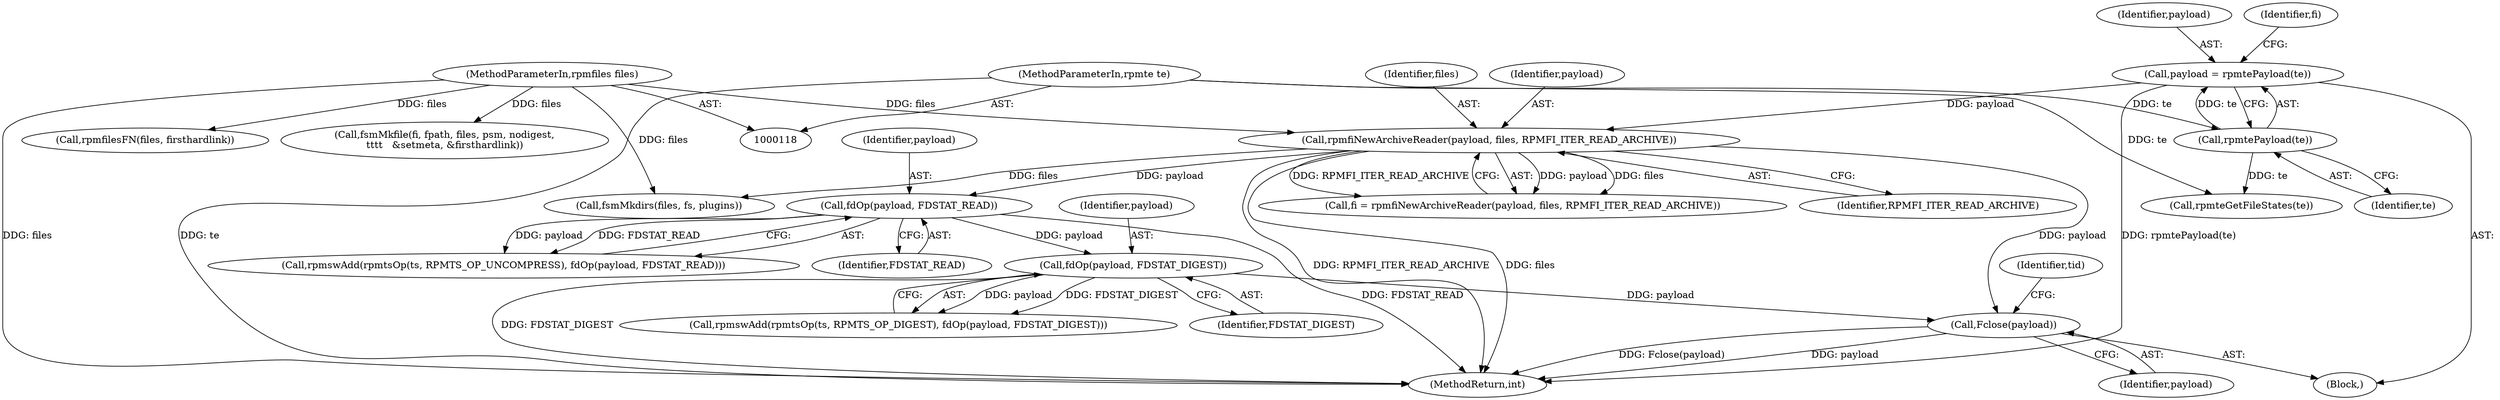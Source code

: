 digraph "0_rpm_404ef011c300207cdb1e531670384564aae04bdc_1@API" {
"1000609" [label="(Call,Fclose(payload))"];
"1000601" [label="(Call,fdOp(payload, FDSTAT_DIGEST))"];
"1000594" [label="(Call,fdOp(payload, FDSTAT_READ))"];
"1000133" [label="(Call,rpmfiNewArchiveReader(payload, files, RPMFI_ITER_READ_ARCHIVE))"];
"1000126" [label="(Call,payload = rpmtePayload(te))"];
"1000128" [label="(Call,rpmtePayload(te))"];
"1000120" [label="(MethodParameterIn,rpmte te)"];
"1000121" [label="(MethodParameterIn,rpmfiles files)"];
"1000590" [label="(Call,rpmswAdd(rpmtsOp(ts, RPMTS_OP_UNCOMPRESS), fdOp(payload, FDSTAT_READ)))"];
"1000603" [label="(Identifier,FDSTAT_DIGEST)"];
"1000121" [label="(MethodParameterIn,rpmfiles files)"];
"1000500" [label="(Call,rpmfilesFN(files, firsthardlink))"];
"1000211" [label="(Call,fsmMkdirs(files, fs, plugins))"];
"1000124" [label="(Block,)"];
"1000609" [label="(Call,Fclose(payload))"];
"1000140" [label="(Call,rpmteGetFileStates(te))"];
"1000127" [label="(Identifier,payload)"];
"1000126" [label="(Call,payload = rpmtePayload(te))"];
"1000594" [label="(Call,fdOp(payload, FDSTAT_READ))"];
"1000128" [label="(Call,rpmtePayload(te))"];
"1000135" [label="(Identifier,files)"];
"1000601" [label="(Call,fdOp(payload, FDSTAT_DIGEST))"];
"1000602" [label="(Identifier,payload)"];
"1000136" [label="(Identifier,RPMFI_ITER_READ_ARCHIVE)"];
"1000120" [label="(MethodParameterIn,rpmte te)"];
"1000131" [label="(Call,fi = rpmfiNewArchiveReader(payload, files, RPMFI_ITER_READ_ARCHIVE))"];
"1000612" [label="(Identifier,tid)"];
"1000610" [label="(Identifier,payload)"];
"1000132" [label="(Identifier,fi)"];
"1000133" [label="(Call,rpmfiNewArchiveReader(payload, files, RPMFI_ITER_READ_ARCHIVE))"];
"1000617" [label="(MethodReturn,int)"];
"1000357" [label="(Call,fsmMkfile(fi, fpath, files, psm, nodigest,\n\t\t\t\t   &setmeta, &firsthardlink))"];
"1000596" [label="(Identifier,FDSTAT_READ)"];
"1000134" [label="(Identifier,payload)"];
"1000595" [label="(Identifier,payload)"];
"1000597" [label="(Call,rpmswAdd(rpmtsOp(ts, RPMTS_OP_DIGEST), fdOp(payload, FDSTAT_DIGEST)))"];
"1000129" [label="(Identifier,te)"];
"1000609" -> "1000124"  [label="AST: "];
"1000609" -> "1000610"  [label="CFG: "];
"1000610" -> "1000609"  [label="AST: "];
"1000612" -> "1000609"  [label="CFG: "];
"1000609" -> "1000617"  [label="DDG: payload"];
"1000609" -> "1000617"  [label="DDG: Fclose(payload)"];
"1000601" -> "1000609"  [label="DDG: payload"];
"1000133" -> "1000609"  [label="DDG: payload"];
"1000601" -> "1000597"  [label="AST: "];
"1000601" -> "1000603"  [label="CFG: "];
"1000602" -> "1000601"  [label="AST: "];
"1000603" -> "1000601"  [label="AST: "];
"1000597" -> "1000601"  [label="CFG: "];
"1000601" -> "1000617"  [label="DDG: FDSTAT_DIGEST"];
"1000601" -> "1000597"  [label="DDG: payload"];
"1000601" -> "1000597"  [label="DDG: FDSTAT_DIGEST"];
"1000594" -> "1000601"  [label="DDG: payload"];
"1000594" -> "1000590"  [label="AST: "];
"1000594" -> "1000596"  [label="CFG: "];
"1000595" -> "1000594"  [label="AST: "];
"1000596" -> "1000594"  [label="AST: "];
"1000590" -> "1000594"  [label="CFG: "];
"1000594" -> "1000617"  [label="DDG: FDSTAT_READ"];
"1000594" -> "1000590"  [label="DDG: payload"];
"1000594" -> "1000590"  [label="DDG: FDSTAT_READ"];
"1000133" -> "1000594"  [label="DDG: payload"];
"1000133" -> "1000131"  [label="AST: "];
"1000133" -> "1000136"  [label="CFG: "];
"1000134" -> "1000133"  [label="AST: "];
"1000135" -> "1000133"  [label="AST: "];
"1000136" -> "1000133"  [label="AST: "];
"1000131" -> "1000133"  [label="CFG: "];
"1000133" -> "1000617"  [label="DDG: files"];
"1000133" -> "1000617"  [label="DDG: RPMFI_ITER_READ_ARCHIVE"];
"1000133" -> "1000131"  [label="DDG: payload"];
"1000133" -> "1000131"  [label="DDG: files"];
"1000133" -> "1000131"  [label="DDG: RPMFI_ITER_READ_ARCHIVE"];
"1000126" -> "1000133"  [label="DDG: payload"];
"1000121" -> "1000133"  [label="DDG: files"];
"1000133" -> "1000211"  [label="DDG: files"];
"1000126" -> "1000124"  [label="AST: "];
"1000126" -> "1000128"  [label="CFG: "];
"1000127" -> "1000126"  [label="AST: "];
"1000128" -> "1000126"  [label="AST: "];
"1000132" -> "1000126"  [label="CFG: "];
"1000126" -> "1000617"  [label="DDG: rpmtePayload(te)"];
"1000128" -> "1000126"  [label="DDG: te"];
"1000128" -> "1000129"  [label="CFG: "];
"1000129" -> "1000128"  [label="AST: "];
"1000120" -> "1000128"  [label="DDG: te"];
"1000128" -> "1000140"  [label="DDG: te"];
"1000120" -> "1000118"  [label="AST: "];
"1000120" -> "1000617"  [label="DDG: te"];
"1000120" -> "1000140"  [label="DDG: te"];
"1000121" -> "1000118"  [label="AST: "];
"1000121" -> "1000617"  [label="DDG: files"];
"1000121" -> "1000211"  [label="DDG: files"];
"1000121" -> "1000357"  [label="DDG: files"];
"1000121" -> "1000500"  [label="DDG: files"];
}
